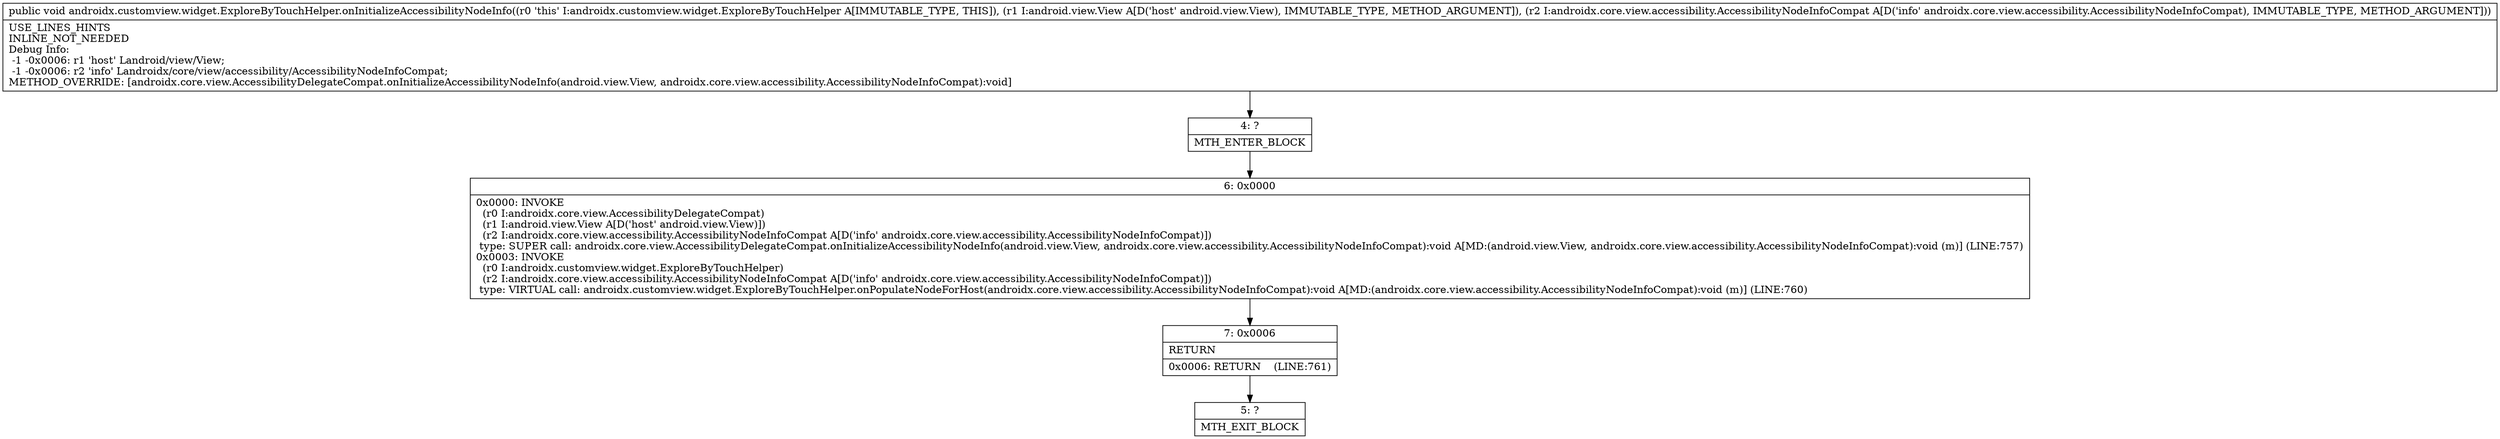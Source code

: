 digraph "CFG forandroidx.customview.widget.ExploreByTouchHelper.onInitializeAccessibilityNodeInfo(Landroid\/view\/View;Landroidx\/core\/view\/accessibility\/AccessibilityNodeInfoCompat;)V" {
Node_4 [shape=record,label="{4\:\ ?|MTH_ENTER_BLOCK\l}"];
Node_6 [shape=record,label="{6\:\ 0x0000|0x0000: INVOKE  \l  (r0 I:androidx.core.view.AccessibilityDelegateCompat)\l  (r1 I:android.view.View A[D('host' android.view.View)])\l  (r2 I:androidx.core.view.accessibility.AccessibilityNodeInfoCompat A[D('info' androidx.core.view.accessibility.AccessibilityNodeInfoCompat)])\l type: SUPER call: androidx.core.view.AccessibilityDelegateCompat.onInitializeAccessibilityNodeInfo(android.view.View, androidx.core.view.accessibility.AccessibilityNodeInfoCompat):void A[MD:(android.view.View, androidx.core.view.accessibility.AccessibilityNodeInfoCompat):void (m)] (LINE:757)\l0x0003: INVOKE  \l  (r0 I:androidx.customview.widget.ExploreByTouchHelper)\l  (r2 I:androidx.core.view.accessibility.AccessibilityNodeInfoCompat A[D('info' androidx.core.view.accessibility.AccessibilityNodeInfoCompat)])\l type: VIRTUAL call: androidx.customview.widget.ExploreByTouchHelper.onPopulateNodeForHost(androidx.core.view.accessibility.AccessibilityNodeInfoCompat):void A[MD:(androidx.core.view.accessibility.AccessibilityNodeInfoCompat):void (m)] (LINE:760)\l}"];
Node_7 [shape=record,label="{7\:\ 0x0006|RETURN\l|0x0006: RETURN    (LINE:761)\l}"];
Node_5 [shape=record,label="{5\:\ ?|MTH_EXIT_BLOCK\l}"];
MethodNode[shape=record,label="{public void androidx.customview.widget.ExploreByTouchHelper.onInitializeAccessibilityNodeInfo((r0 'this' I:androidx.customview.widget.ExploreByTouchHelper A[IMMUTABLE_TYPE, THIS]), (r1 I:android.view.View A[D('host' android.view.View), IMMUTABLE_TYPE, METHOD_ARGUMENT]), (r2 I:androidx.core.view.accessibility.AccessibilityNodeInfoCompat A[D('info' androidx.core.view.accessibility.AccessibilityNodeInfoCompat), IMMUTABLE_TYPE, METHOD_ARGUMENT]))  | USE_LINES_HINTS\lINLINE_NOT_NEEDED\lDebug Info:\l  \-1 \-0x0006: r1 'host' Landroid\/view\/View;\l  \-1 \-0x0006: r2 'info' Landroidx\/core\/view\/accessibility\/AccessibilityNodeInfoCompat;\lMETHOD_OVERRIDE: [androidx.core.view.AccessibilityDelegateCompat.onInitializeAccessibilityNodeInfo(android.view.View, androidx.core.view.accessibility.AccessibilityNodeInfoCompat):void]\l}"];
MethodNode -> Node_4;Node_4 -> Node_6;
Node_6 -> Node_7;
Node_7 -> Node_5;
}

